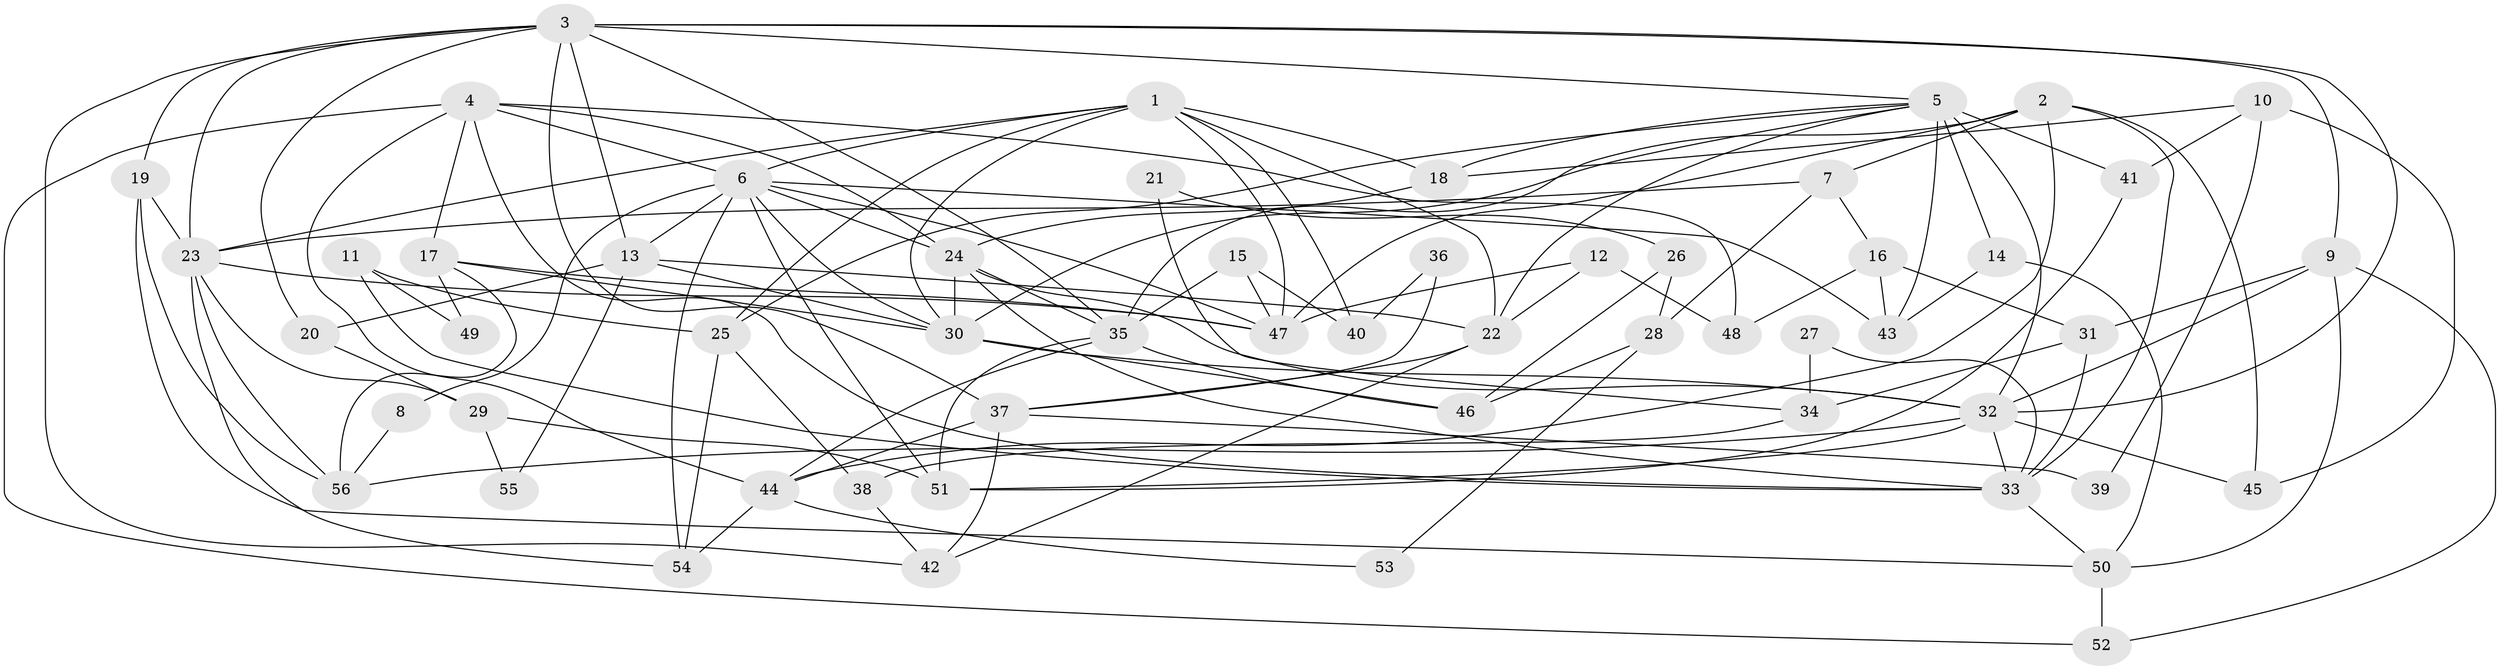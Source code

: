 // original degree distribution, {2: 0.1, 6: 0.08888888888888889, 3: 0.28888888888888886, 5: 0.13333333333333333, 4: 0.3333333333333333, 7: 0.044444444444444446, 8: 0.011111111111111112}
// Generated by graph-tools (version 1.1) at 2025/51/03/04/25 22:51:12]
// undirected, 56 vertices, 131 edges
graph export_dot {
  node [color=gray90,style=filled];
  1;
  2;
  3;
  4;
  5;
  6;
  7;
  8;
  9;
  10;
  11;
  12;
  13;
  14;
  15;
  16;
  17;
  18;
  19;
  20;
  21;
  22;
  23;
  24;
  25;
  26;
  27;
  28;
  29;
  30;
  31;
  32;
  33;
  34;
  35;
  36;
  37;
  38;
  39;
  40;
  41;
  42;
  43;
  44;
  45;
  46;
  47;
  48;
  49;
  50;
  51;
  52;
  53;
  54;
  55;
  56;
  1 -- 6 [weight=1.0];
  1 -- 18 [weight=1.0];
  1 -- 22 [weight=1.0];
  1 -- 23 [weight=2.0];
  1 -- 25 [weight=1.0];
  1 -- 30 [weight=1.0];
  1 -- 40 [weight=1.0];
  1 -- 47 [weight=1.0];
  2 -- 7 [weight=1.0];
  2 -- 33 [weight=1.0];
  2 -- 35 [weight=1.0];
  2 -- 44 [weight=1.0];
  2 -- 45 [weight=1.0];
  2 -- 47 [weight=1.0];
  3 -- 5 [weight=1.0];
  3 -- 9 [weight=1.0];
  3 -- 13 [weight=1.0];
  3 -- 19 [weight=1.0];
  3 -- 20 [weight=1.0];
  3 -- 23 [weight=2.0];
  3 -- 32 [weight=2.0];
  3 -- 35 [weight=1.0];
  3 -- 37 [weight=1.0];
  3 -- 42 [weight=1.0];
  4 -- 6 [weight=1.0];
  4 -- 17 [weight=1.0];
  4 -- 24 [weight=1.0];
  4 -- 33 [weight=1.0];
  4 -- 44 [weight=1.0];
  4 -- 48 [weight=1.0];
  4 -- 52 [weight=1.0];
  5 -- 14 [weight=1.0];
  5 -- 18 [weight=1.0];
  5 -- 22 [weight=1.0];
  5 -- 25 [weight=1.0];
  5 -- 30 [weight=1.0];
  5 -- 32 [weight=3.0];
  5 -- 41 [weight=1.0];
  5 -- 43 [weight=1.0];
  6 -- 8 [weight=1.0];
  6 -- 13 [weight=3.0];
  6 -- 24 [weight=3.0];
  6 -- 30 [weight=1.0];
  6 -- 43 [weight=1.0];
  6 -- 47 [weight=1.0];
  6 -- 51 [weight=1.0];
  6 -- 54 [weight=1.0];
  7 -- 16 [weight=1.0];
  7 -- 23 [weight=1.0];
  7 -- 28 [weight=1.0];
  8 -- 56 [weight=1.0];
  9 -- 31 [weight=1.0];
  9 -- 32 [weight=1.0];
  9 -- 50 [weight=1.0];
  9 -- 52 [weight=1.0];
  10 -- 18 [weight=1.0];
  10 -- 39 [weight=1.0];
  10 -- 41 [weight=1.0];
  10 -- 45 [weight=1.0];
  11 -- 25 [weight=1.0];
  11 -- 33 [weight=1.0];
  11 -- 49 [weight=1.0];
  12 -- 22 [weight=1.0];
  12 -- 47 [weight=1.0];
  12 -- 48 [weight=1.0];
  13 -- 20 [weight=1.0];
  13 -- 22 [weight=1.0];
  13 -- 30 [weight=1.0];
  13 -- 55 [weight=1.0];
  14 -- 43 [weight=1.0];
  14 -- 50 [weight=1.0];
  15 -- 35 [weight=1.0];
  15 -- 40 [weight=1.0];
  15 -- 47 [weight=1.0];
  16 -- 31 [weight=1.0];
  16 -- 43 [weight=1.0];
  16 -- 48 [weight=1.0];
  17 -- 30 [weight=1.0];
  17 -- 47 [weight=1.0];
  17 -- 49 [weight=1.0];
  17 -- 56 [weight=1.0];
  18 -- 24 [weight=1.0];
  19 -- 23 [weight=1.0];
  19 -- 50 [weight=1.0];
  19 -- 56 [weight=1.0];
  20 -- 29 [weight=1.0];
  21 -- 26 [weight=1.0];
  21 -- 34 [weight=1.0];
  22 -- 37 [weight=1.0];
  22 -- 42 [weight=1.0];
  23 -- 29 [weight=1.0];
  23 -- 47 [weight=1.0];
  23 -- 54 [weight=1.0];
  23 -- 56 [weight=1.0];
  24 -- 30 [weight=2.0];
  24 -- 32 [weight=1.0];
  24 -- 33 [weight=1.0];
  24 -- 35 [weight=1.0];
  25 -- 38 [weight=1.0];
  25 -- 54 [weight=1.0];
  26 -- 28 [weight=1.0];
  26 -- 46 [weight=1.0];
  27 -- 33 [weight=1.0];
  27 -- 34 [weight=1.0];
  28 -- 46 [weight=1.0];
  28 -- 53 [weight=1.0];
  29 -- 51 [weight=1.0];
  29 -- 55 [weight=1.0];
  30 -- 32 [weight=2.0];
  30 -- 46 [weight=1.0];
  31 -- 33 [weight=1.0];
  31 -- 34 [weight=1.0];
  32 -- 33 [weight=1.0];
  32 -- 45 [weight=1.0];
  32 -- 51 [weight=1.0];
  32 -- 56 [weight=1.0];
  33 -- 50 [weight=1.0];
  34 -- 38 [weight=1.0];
  35 -- 44 [weight=1.0];
  35 -- 46 [weight=1.0];
  35 -- 51 [weight=1.0];
  36 -- 37 [weight=1.0];
  36 -- 40 [weight=1.0];
  37 -- 39 [weight=1.0];
  37 -- 42 [weight=1.0];
  37 -- 44 [weight=1.0];
  38 -- 42 [weight=1.0];
  41 -- 51 [weight=1.0];
  44 -- 53 [weight=1.0];
  44 -- 54 [weight=1.0];
  50 -- 52 [weight=1.0];
}
